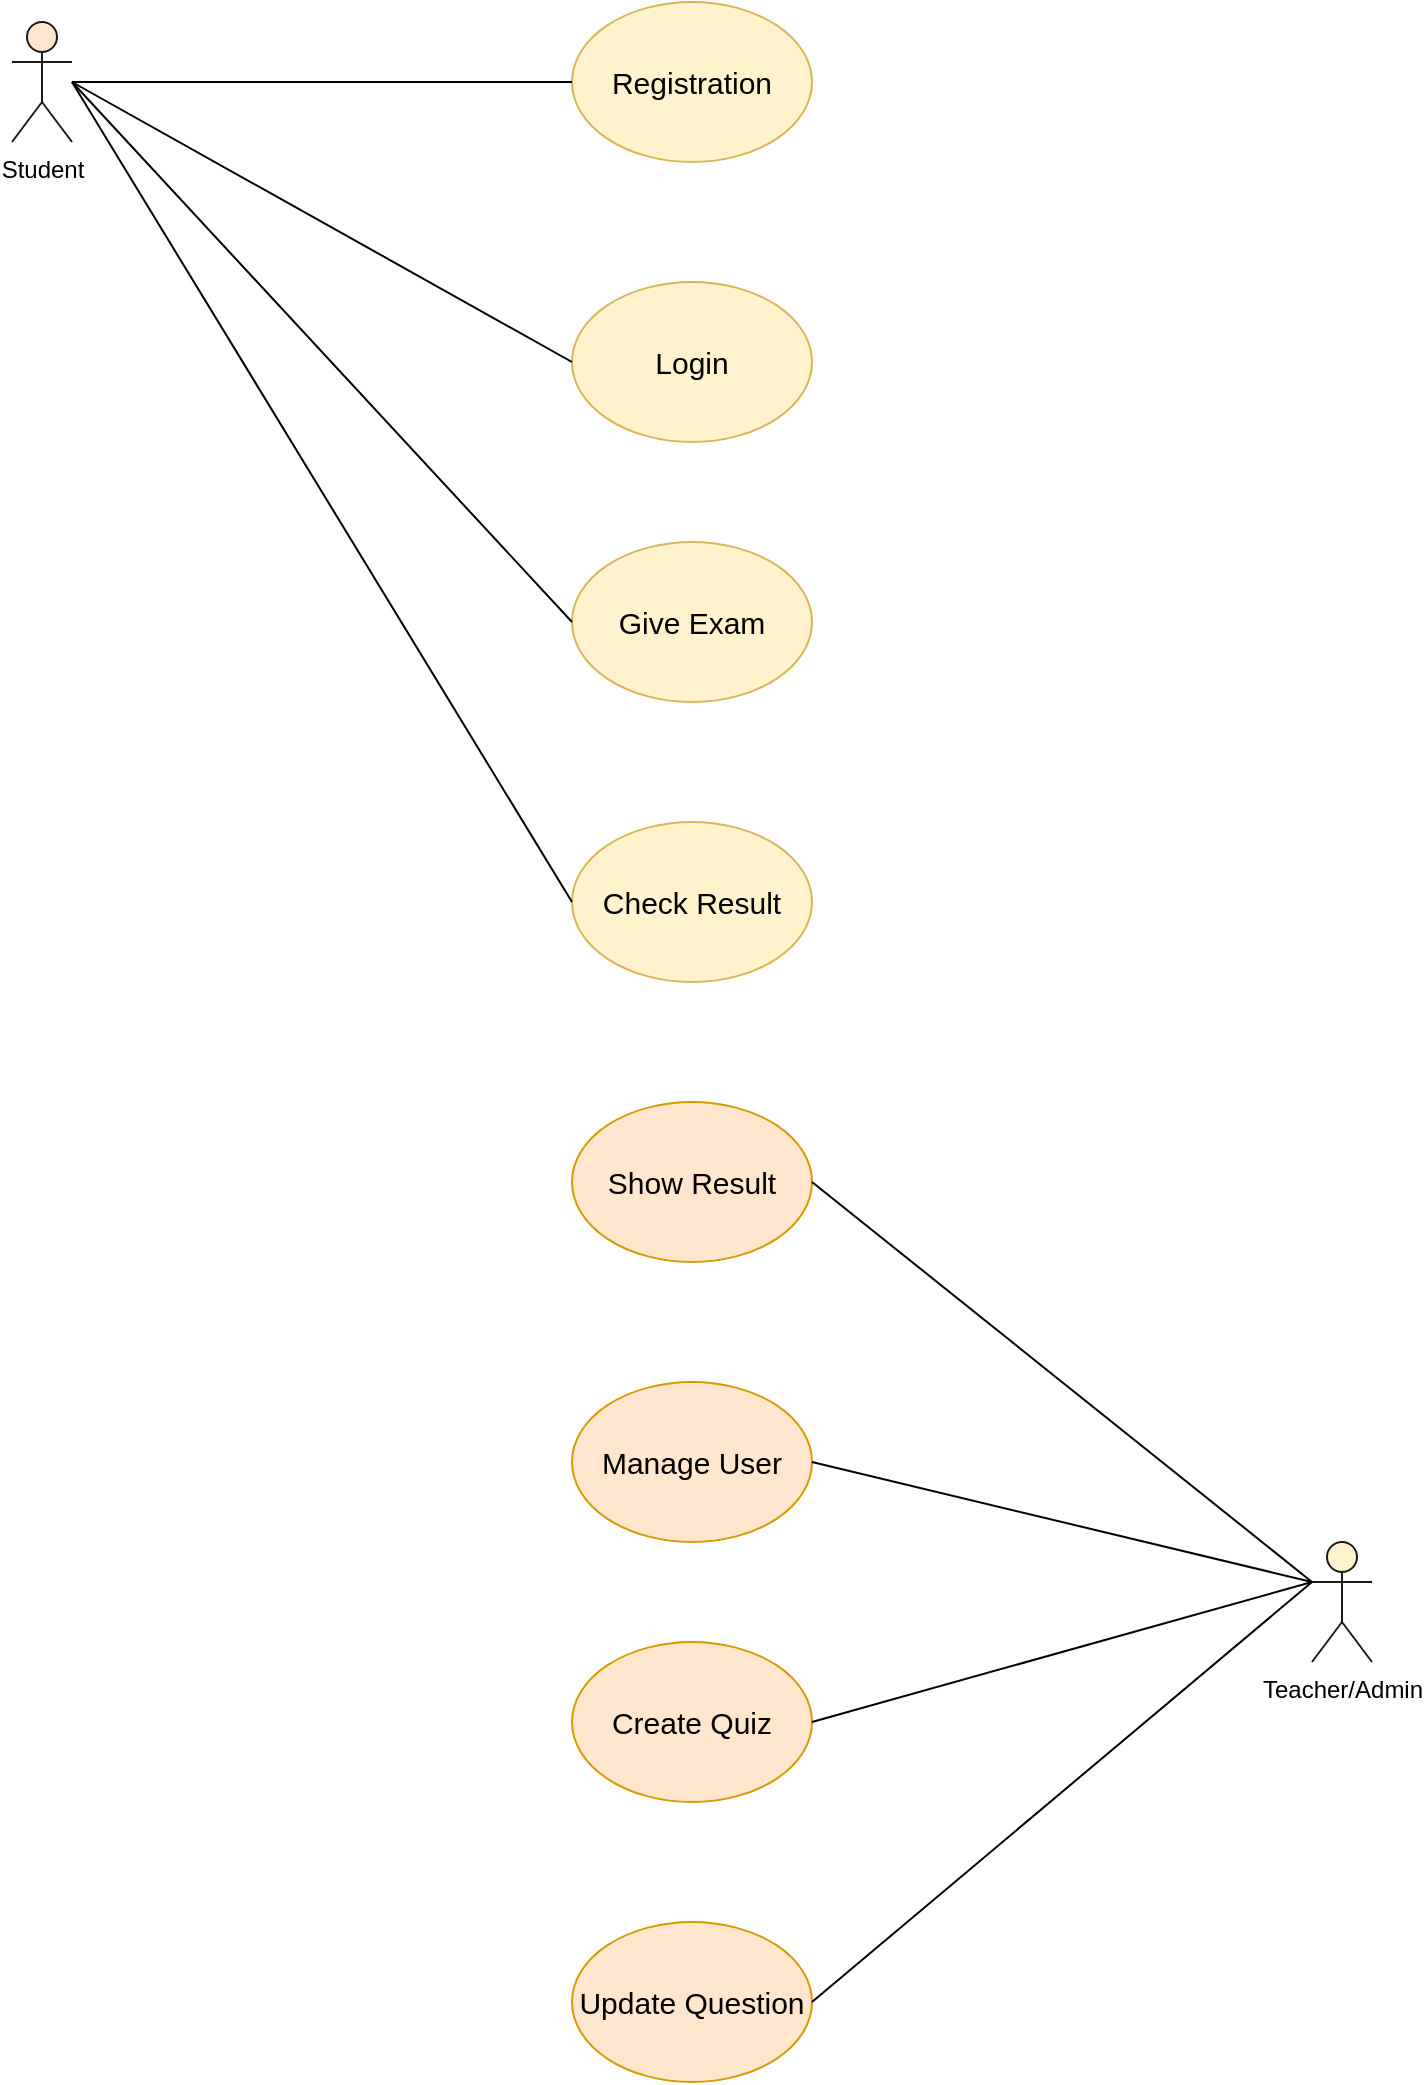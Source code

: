 <mxfile version="21.0.2" type="device"><diagram name="Page-1" id="Gua9Skdh8uFbxodeVLr8"><mxGraphModel dx="1000" dy="523" grid="1" gridSize="10" guides="1" tooltips="1" connect="1" arrows="1" fold="1" page="1" pageScale="1" pageWidth="850" pageHeight="1100" math="0" shadow="0"><root><mxCell id="0"/><mxCell id="1" parent="0"/><mxCell id="EF0SdSE-pPzR5I7uRlYu-1" value="Student" style="shape=umlActor;verticalLabelPosition=bottom;verticalAlign=top;html=1;outlineConnect=0;fillColor=#ffe6cc;strokeColor=#1A1A1A;" parent="1" vertex="1"><mxGeometry x="67" y="31" width="30" height="60" as="geometry"/></mxCell><mxCell id="EF0SdSE-pPzR5I7uRlYu-2" value="&lt;font style=&quot;font-size: 15px;&quot;&gt;Registration&lt;/font&gt;" style="ellipse;whiteSpace=wrap;html=1;fillColor=#fff2cc;strokeColor=#d6b656;" parent="1" vertex="1"><mxGeometry x="347" y="21" width="120" height="80" as="geometry"/></mxCell><mxCell id="EF0SdSE-pPzR5I7uRlYu-3" value="&lt;font style=&quot;font-size: 15px;&quot;&gt;Login&lt;/font&gt;" style="ellipse;whiteSpace=wrap;html=1;fillColor=#fff2cc;strokeColor=#d6b656;" parent="1" vertex="1"><mxGeometry x="347" y="161" width="120" height="80" as="geometry"/></mxCell><mxCell id="EF0SdSE-pPzR5I7uRlYu-9" value="&lt;span style=&quot;font-size: 15px;&quot;&gt;Give Exam&lt;/span&gt;" style="ellipse;whiteSpace=wrap;html=1;fillColor=#fff2cc;strokeColor=#d6b656;" parent="1" vertex="1"><mxGeometry x="347" y="291" width="120" height="80" as="geometry"/></mxCell><mxCell id="EF0SdSE-pPzR5I7uRlYu-10" value="&lt;span style=&quot;font-size: 15px;&quot;&gt;Check Result&lt;/span&gt;" style="ellipse;whiteSpace=wrap;html=1;fillColor=#fff2cc;strokeColor=#d6b656;" parent="1" vertex="1"><mxGeometry x="347" y="431" width="120" height="80" as="geometry"/></mxCell><mxCell id="EF0SdSE-pPzR5I7uRlYu-11" value="&lt;font style=&quot;font-size: 15px;&quot;&gt;Show Result&lt;/font&gt;" style="ellipse;whiteSpace=wrap;html=1;fillColor=#ffe6cc;strokeColor=#d79b00;" parent="1" vertex="1"><mxGeometry x="347" y="571" width="120" height="80" as="geometry"/></mxCell><mxCell id="EF0SdSE-pPzR5I7uRlYu-12" value="&lt;font style=&quot;font-size: 15px;&quot;&gt;Manage User&lt;/font&gt;" style="ellipse;whiteSpace=wrap;html=1;fillColor=#ffe6cc;strokeColor=#d79b00;" parent="1" vertex="1"><mxGeometry x="347" y="711" width="120" height="80" as="geometry"/></mxCell><mxCell id="EF0SdSE-pPzR5I7uRlYu-13" value="&lt;span style=&quot;font-size: 15px;&quot;&gt;Create Quiz&lt;/span&gt;" style="ellipse;whiteSpace=wrap;html=1;fillColor=#ffe6cc;strokeColor=#d79b00;" parent="1" vertex="1"><mxGeometry x="347" y="841" width="120" height="80" as="geometry"/></mxCell><mxCell id="EF0SdSE-pPzR5I7uRlYu-14" value="&lt;span style=&quot;font-size: 15px;&quot;&gt;Update Question&lt;/span&gt;" style="ellipse;whiteSpace=wrap;html=1;fillColor=#ffe6cc;strokeColor=#d79b00;" parent="1" vertex="1"><mxGeometry x="347" y="981" width="120" height="80" as="geometry"/></mxCell><mxCell id="EF0SdSE-pPzR5I7uRlYu-15" value="Teacher/Admin" style="shape=umlActor;verticalLabelPosition=bottom;verticalAlign=top;html=1;outlineConnect=0;fillColor=#fff2cc;strokeColor=#1A1A1A;" parent="1" vertex="1"><mxGeometry x="717" y="791" width="30" height="60" as="geometry"/></mxCell><mxCell id="EF0SdSE-pPzR5I7uRlYu-18" value="" style="endArrow=none;html=1;rounded=0;entryX=0;entryY=0.5;entryDx=0;entryDy=0;" parent="1" source="EF0SdSE-pPzR5I7uRlYu-1" target="EF0SdSE-pPzR5I7uRlYu-2" edge="1"><mxGeometry width="50" height="50" relative="1" as="geometry"><mxPoint x="267" y="51" as="sourcePoint"/><mxPoint x="317" y="1" as="targetPoint"/></mxGeometry></mxCell><mxCell id="EF0SdSE-pPzR5I7uRlYu-19" value="" style="endArrow=none;html=1;rounded=0;entryX=0;entryY=0.5;entryDx=0;entryDy=0;" parent="1" target="EF0SdSE-pPzR5I7uRlYu-3" edge="1"><mxGeometry width="50" height="50" relative="1" as="geometry"><mxPoint x="97" y="61" as="sourcePoint"/><mxPoint x="357" y="71" as="targetPoint"/></mxGeometry></mxCell><mxCell id="EF0SdSE-pPzR5I7uRlYu-20" value="" style="endArrow=none;html=1;rounded=0;entryX=0;entryY=0.5;entryDx=0;entryDy=0;" parent="1" target="EF0SdSE-pPzR5I7uRlYu-9" edge="1"><mxGeometry width="50" height="50" relative="1" as="geometry"><mxPoint x="97" y="61" as="sourcePoint"/><mxPoint x="367" y="81" as="targetPoint"/></mxGeometry></mxCell><mxCell id="EF0SdSE-pPzR5I7uRlYu-21" value="" style="endArrow=none;html=1;rounded=0;entryX=0;entryY=0.5;entryDx=0;entryDy=0;" parent="1" target="EF0SdSE-pPzR5I7uRlYu-10" edge="1"><mxGeometry width="50" height="50" relative="1" as="geometry"><mxPoint x="97" y="61" as="sourcePoint"/><mxPoint x="357" y="341" as="targetPoint"/></mxGeometry></mxCell><mxCell id="EF0SdSE-pPzR5I7uRlYu-24" value="" style="endArrow=none;html=1;rounded=0;exitX=0;exitY=0.333;exitDx=0;exitDy=0;exitPerimeter=0;entryX=1;entryY=0.5;entryDx=0;entryDy=0;" parent="1" source="EF0SdSE-pPzR5I7uRlYu-15" target="EF0SdSE-pPzR5I7uRlYu-11" edge="1"><mxGeometry width="50" height="50" relative="1" as="geometry"><mxPoint x="267" y="621" as="sourcePoint"/><mxPoint x="317" y="571" as="targetPoint"/></mxGeometry></mxCell><mxCell id="EF0SdSE-pPzR5I7uRlYu-26" value="" style="endArrow=none;html=1;rounded=0;entryX=1;entryY=0.5;entryDx=0;entryDy=0;" parent="1" target="EF0SdSE-pPzR5I7uRlYu-12" edge="1"><mxGeometry width="50" height="50" relative="1" as="geometry"><mxPoint x="717" y="811" as="sourcePoint"/><mxPoint x="477" y="621" as="targetPoint"/></mxGeometry></mxCell><mxCell id="EF0SdSE-pPzR5I7uRlYu-27" value="" style="endArrow=none;html=1;rounded=0;entryX=1;entryY=0.5;entryDx=0;entryDy=0;" parent="1" target="EF0SdSE-pPzR5I7uRlYu-13" edge="1"><mxGeometry width="50" height="50" relative="1" as="geometry"><mxPoint x="717" y="811" as="sourcePoint"/><mxPoint x="487" y="631" as="targetPoint"/></mxGeometry></mxCell><mxCell id="EF0SdSE-pPzR5I7uRlYu-28" value="" style="endArrow=none;html=1;rounded=0;entryX=1;entryY=0.5;entryDx=0;entryDy=0;" parent="1" target="EF0SdSE-pPzR5I7uRlYu-14" edge="1"><mxGeometry width="50" height="50" relative="1" as="geometry"><mxPoint x="717" y="811" as="sourcePoint"/><mxPoint x="497" y="641" as="targetPoint"/></mxGeometry></mxCell></root></mxGraphModel></diagram></mxfile>